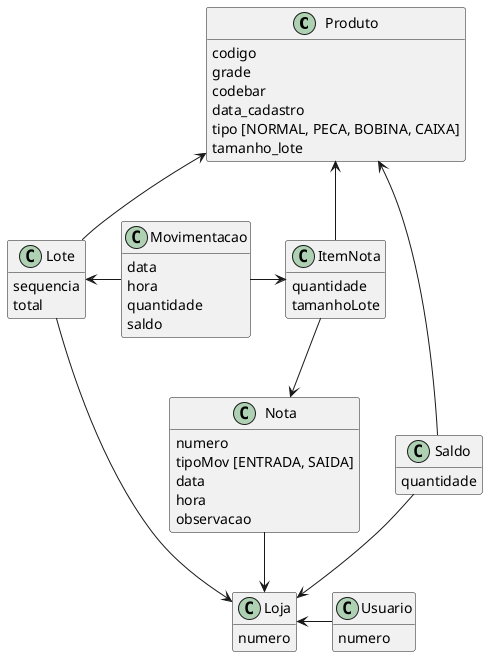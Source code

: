 @startuml modelo
hide methods

class Produto{
	codigo
	grade
	codebar
	data_cadastro
	tipo [NORMAL, PECA, BOBINA, CAIXA]
	tamanho_lote
}

class ItemNota{
	quantidade
	tamanhoLote
}

class Nota {
	numero
	tipoMov [ENTRADA, SAIDA]
	data
	hora
	observacao
}

class Lote {
	sequencia
	total
}

class Movimentacao {
	data
	hora
	quantidade
	saldo
}

class Loja {
	numero
}

class Usuario {
	numero
}

class Saldo {
	quantidade
}

ItemNota	-d->	Nota
ItemNota	-u->	Produto
Lote		-u->	Produto
Lote		-->	Loja
Movimentacao	-l->	Lote
Movimentacao	-r->	ItemNota
Nota		-->	Loja
Usuario		-l->	Loja
Saldo		-u->	Produto
Saldo		-r->	Loja
@enduml
